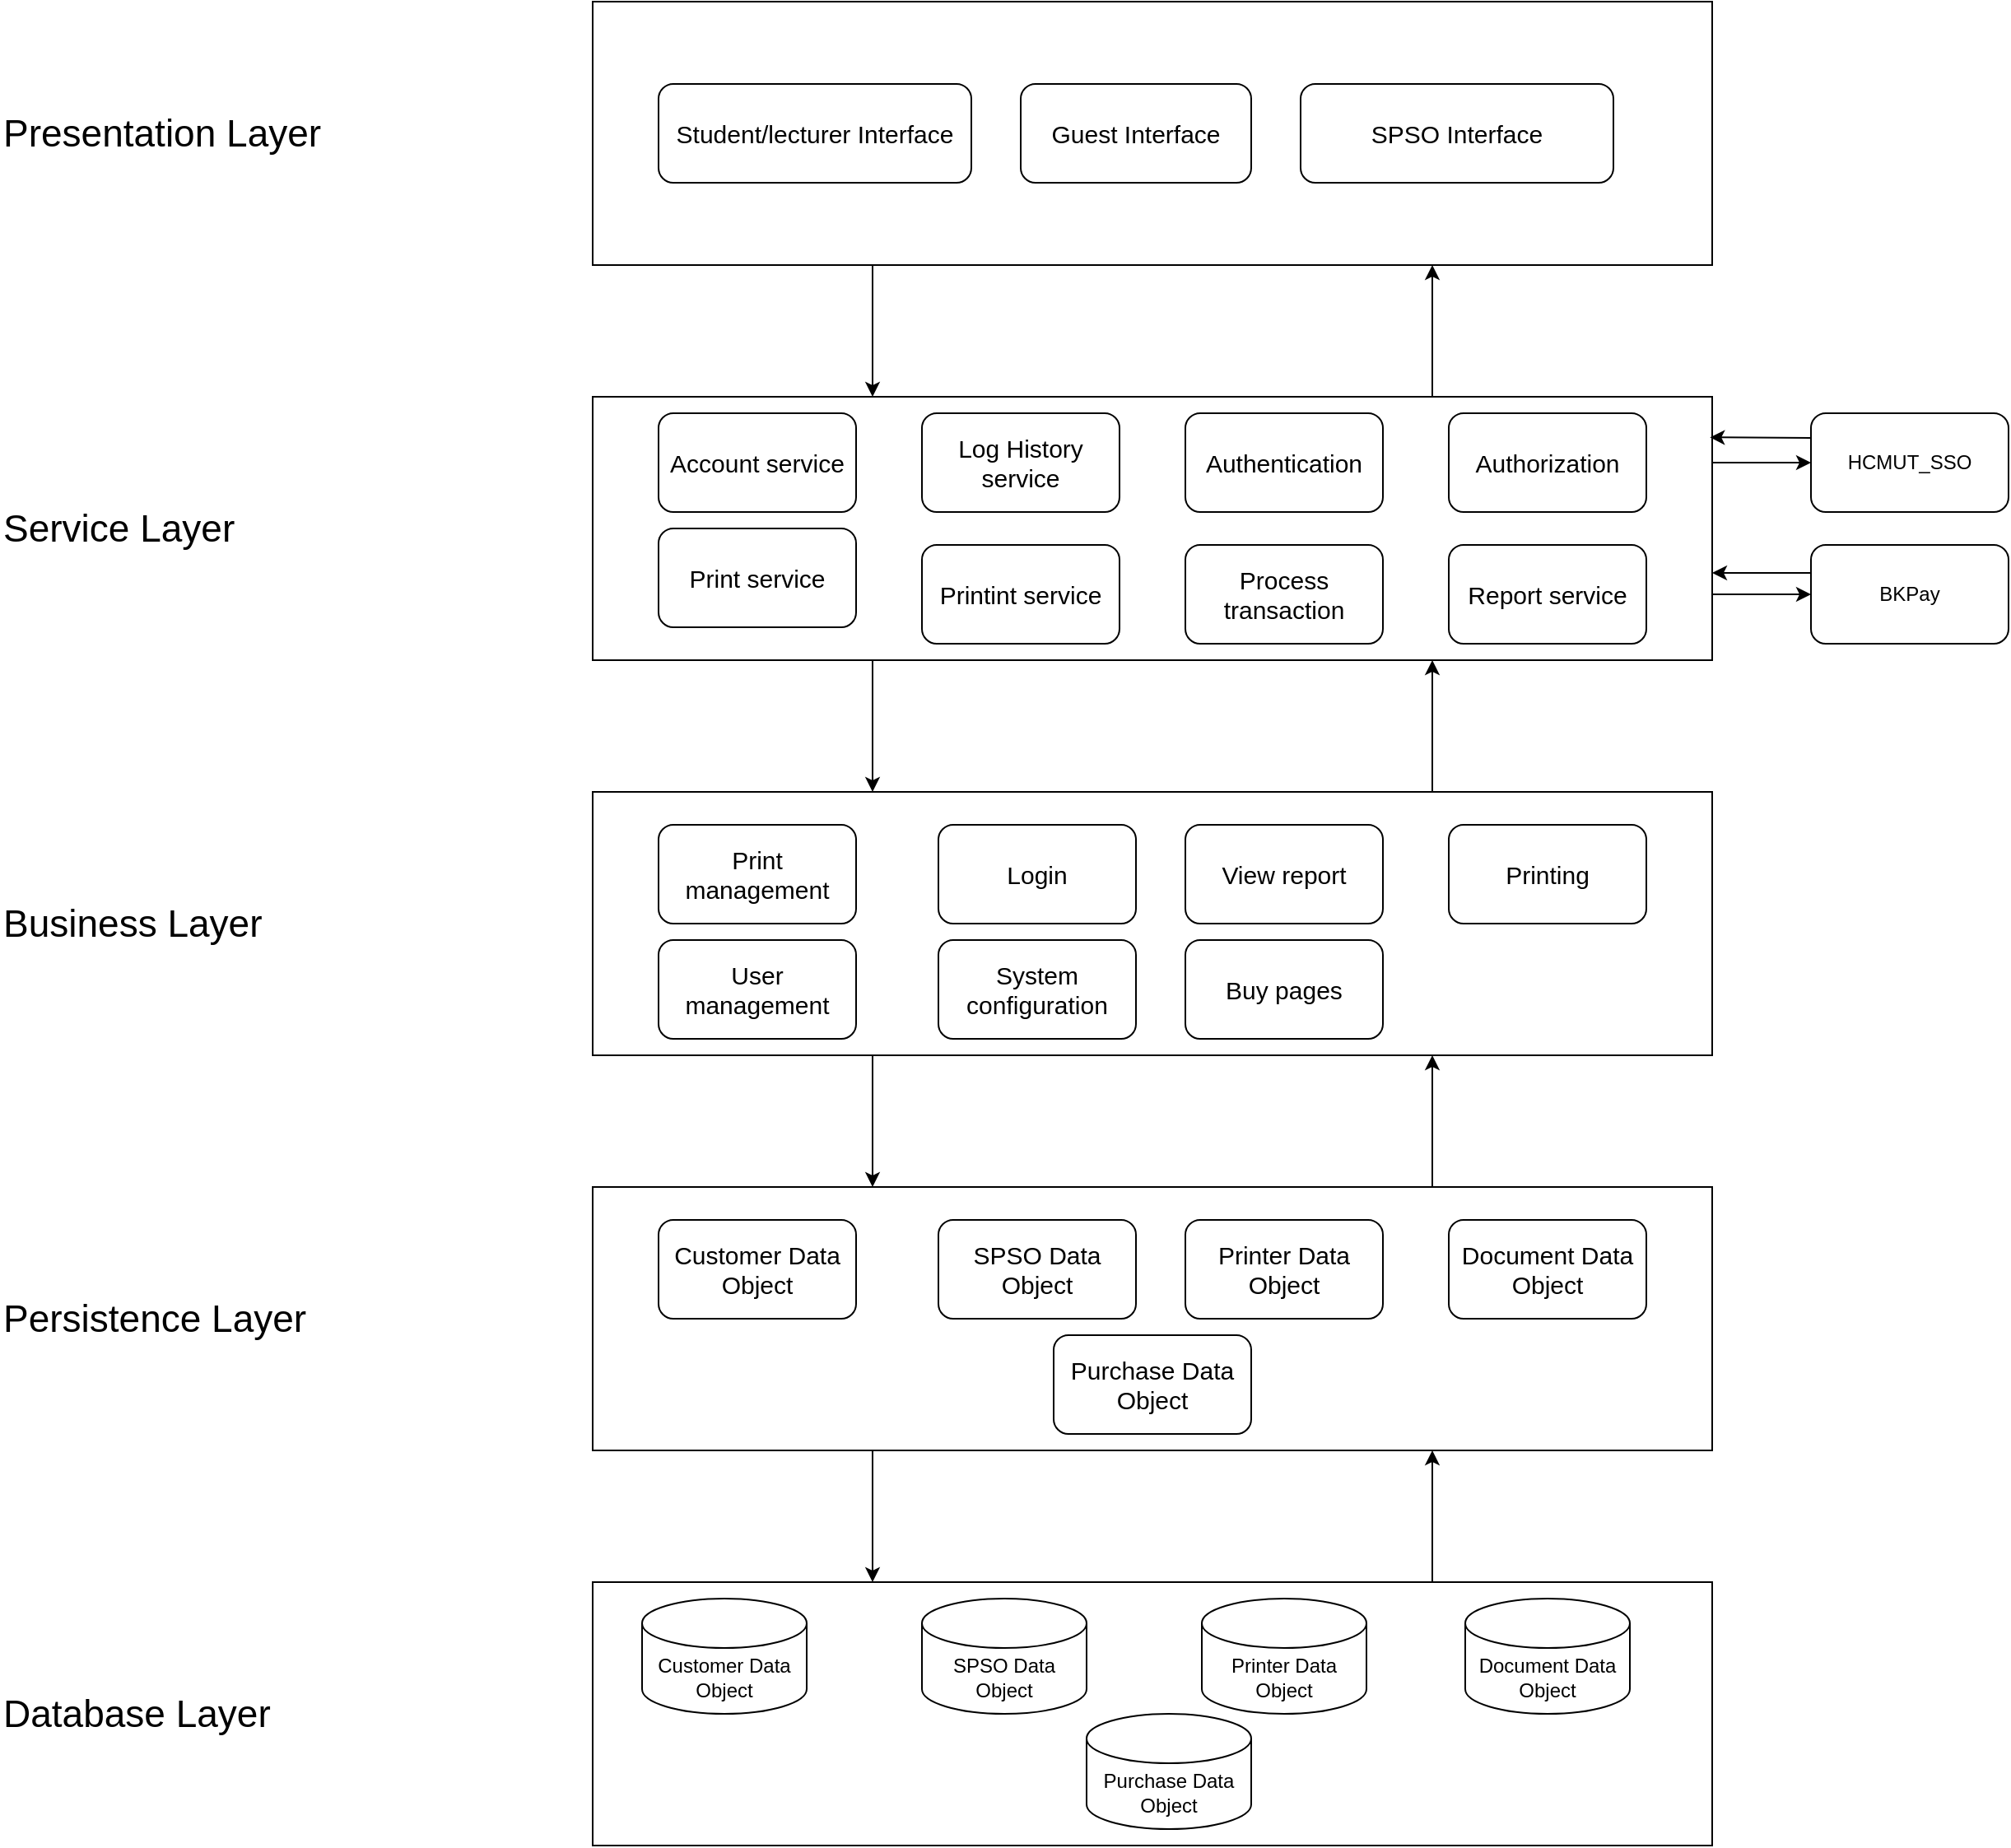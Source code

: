 <mxfile version="24.8.3">
  <diagram name="Trang-1" id="vYZXN840mFgNYGT_T0JH">
    <mxGraphModel grid="1" page="1" gridSize="10" guides="1" tooltips="1" connect="1" arrows="1" fold="1" pageScale="1" pageWidth="827" pageHeight="1169" math="0" shadow="0">
      <root>
        <mxCell id="0" />
        <mxCell id="1" parent="0" />
        <mxCell id="NIgbRf4keKX1ICjq97bd-2" value="" style="rounded=0;whiteSpace=wrap;html=1;" vertex="1" parent="1">
          <mxGeometry x="400" y="-1120" width="680" height="160" as="geometry" />
        </mxCell>
        <mxCell id="NIgbRf4keKX1ICjq97bd-3" value="" style="rounded=0;whiteSpace=wrap;html=1;" vertex="1" parent="1">
          <mxGeometry x="400" y="-880" width="680" height="160" as="geometry" />
        </mxCell>
        <mxCell id="NIgbRf4keKX1ICjq97bd-4" value="" style="rounded=0;whiteSpace=wrap;html=1;" vertex="1" parent="1">
          <mxGeometry x="400" y="-640" width="680" height="160" as="geometry" />
        </mxCell>
        <mxCell id="NIgbRf4keKX1ICjq97bd-5" value="" style="rounded=0;whiteSpace=wrap;html=1;" vertex="1" parent="1">
          <mxGeometry x="400" y="-400" width="680" height="160" as="geometry" />
        </mxCell>
        <mxCell id="NIgbRf4keKX1ICjq97bd-7" value="&lt;font style=&quot;font-size: 23px;&quot;&gt;Presentation Layer&lt;/font&gt;" style="text;html=1;align=left;verticalAlign=middle;whiteSpace=wrap;rounded=0;" vertex="1" parent="1">
          <mxGeometry x="40" y="-1085" width="200" height="90" as="geometry" />
        </mxCell>
        <mxCell id="NIgbRf4keKX1ICjq97bd-8" value="&lt;span style=&quot;font-size: 23px;&quot;&gt;Business Layer&lt;/span&gt;" style="text;html=1;align=left;verticalAlign=middle;whiteSpace=wrap;rounded=0;" vertex="1" parent="1">
          <mxGeometry x="40" y="-605" width="190" height="90" as="geometry" />
        </mxCell>
        <mxCell id="NIgbRf4keKX1ICjq97bd-9" value="&lt;span style=&quot;font-size: 23px;&quot;&gt;Persistence Layer&lt;/span&gt;" style="text;html=1;align=left;verticalAlign=middle;whiteSpace=wrap;rounded=0;" vertex="1" parent="1">
          <mxGeometry x="40" y="-365" width="190" height="90" as="geometry" />
        </mxCell>
        <mxCell id="NIgbRf4keKX1ICjq97bd-10" value="&lt;span style=&quot;font-size: 23px;&quot;&gt;Database Layer&lt;/span&gt;" style="text;html=1;align=left;verticalAlign=middle;whiteSpace=wrap;rounded=0;" vertex="1" parent="1">
          <mxGeometry x="40" y="-125" width="190" height="90" as="geometry" />
        </mxCell>
        <mxCell id="NIgbRf4keKX1ICjq97bd-11" value="&lt;font style=&quot;font-size: 15px;&quot;&gt;Student/lecturer Interface&lt;/font&gt;" style="rounded=1;whiteSpace=wrap;html=1;" vertex="1" parent="1">
          <mxGeometry x="440" y="-1070" width="190" height="60" as="geometry" />
        </mxCell>
        <mxCell id="NIgbRf4keKX1ICjq97bd-12" value="&lt;span style=&quot;font-size: 15px;&quot;&gt;SPSO Interface&lt;/span&gt;" style="rounded=1;whiteSpace=wrap;html=1;" vertex="1" parent="1">
          <mxGeometry x="830" y="-1070" width="190" height="60" as="geometry" />
        </mxCell>
        <mxCell id="NIgbRf4keKX1ICjq97bd-14" value="&lt;span style=&quot;font-size: 15px;&quot;&gt;Account service&lt;/span&gt;" style="rounded=1;whiteSpace=wrap;html=1;" vertex="1" parent="1">
          <mxGeometry x="440" y="-870" width="120" height="60" as="geometry" />
        </mxCell>
        <mxCell id="NIgbRf4keKX1ICjq97bd-17" value="&lt;span style=&quot;font-size: 15px;&quot;&gt;Print service&lt;/span&gt;" style="rounded=1;whiteSpace=wrap;html=1;" vertex="1" parent="1">
          <mxGeometry x="440" y="-800" width="120" height="60" as="geometry" />
        </mxCell>
        <mxCell id="NIgbRf4keKX1ICjq97bd-18" value="&lt;span style=&quot;font-size: 15px;&quot;&gt;Log History service&lt;/span&gt;" style="rounded=1;whiteSpace=wrap;html=1;" vertex="1" parent="1">
          <mxGeometry x="600" y="-870" width="120" height="60" as="geometry" />
        </mxCell>
        <mxCell id="NIgbRf4keKX1ICjq97bd-19" value="&lt;span style=&quot;font-size: 15px;&quot;&gt;Authentication&lt;/span&gt;" style="rounded=1;whiteSpace=wrap;html=1;" vertex="1" parent="1">
          <mxGeometry x="760" y="-870" width="120" height="60" as="geometry" />
        </mxCell>
        <mxCell id="NIgbRf4keKX1ICjq97bd-21" value="" style="rounded=0;whiteSpace=wrap;html=1;" vertex="1" parent="1">
          <mxGeometry x="400" y="-160" width="680" height="160" as="geometry" />
        </mxCell>
        <mxCell id="NIgbRf4keKX1ICjq97bd-23" value="&lt;span style=&quot;font-size: 23px;&quot;&gt;Service Layer&lt;/span&gt;" style="text;html=1;align=left;verticalAlign=middle;whiteSpace=wrap;rounded=0;" vertex="1" parent="1">
          <mxGeometry x="40" y="-845" width="190" height="90" as="geometry" />
        </mxCell>
        <mxCell id="NIgbRf4keKX1ICjq97bd-24" value="&lt;span style=&quot;font-size: 15px;&quot;&gt;Authorization&lt;/span&gt;" style="rounded=1;whiteSpace=wrap;html=1;" vertex="1" parent="1">
          <mxGeometry x="920" y="-870" width="120" height="60" as="geometry" />
        </mxCell>
        <mxCell id="NIgbRf4keKX1ICjq97bd-26" value="&lt;span style=&quot;font-size: 15px;&quot;&gt;Printint service&lt;/span&gt;" style="rounded=1;whiteSpace=wrap;html=1;" vertex="1" parent="1">
          <mxGeometry x="600" y="-790" width="120" height="60" as="geometry" />
        </mxCell>
        <mxCell id="NIgbRf4keKX1ICjq97bd-27" value="&lt;span style=&quot;font-size: 15px;&quot;&gt;Process transaction&lt;/span&gt;" style="rounded=1;whiteSpace=wrap;html=1;" vertex="1" parent="1">
          <mxGeometry x="760" y="-790" width="120" height="60" as="geometry" />
        </mxCell>
        <mxCell id="NIgbRf4keKX1ICjq97bd-28" value="&lt;font style=&quot;font-size: 15px; font-weight: normal;&quot;&gt;Print management&lt;/font&gt;" style="rounded=1;whiteSpace=wrap;html=1;fontStyle=1" vertex="1" parent="1">
          <mxGeometry x="440" y="-620" width="120" height="60" as="geometry" />
        </mxCell>
        <mxCell id="NIgbRf4keKX1ICjq97bd-29" value="&lt;font style=&quot;font-size: 15px;&quot;&gt;Report service&lt;/font&gt;" style="rounded=1;whiteSpace=wrap;html=1;" vertex="1" parent="1">
          <mxGeometry x="920" y="-790" width="120" height="60" as="geometry" />
        </mxCell>
        <mxCell id="NIgbRf4keKX1ICjq97bd-30" value="&lt;span style=&quot;font-size: 15px;&quot;&gt;Login&lt;/span&gt;" style="rounded=1;whiteSpace=wrap;html=1;" vertex="1" parent="1">
          <mxGeometry x="610" y="-620" width="120" height="60" as="geometry" />
        </mxCell>
        <mxCell id="NIgbRf4keKX1ICjq97bd-31" value="&lt;font style=&quot;font-size: 15px;&quot;&gt;View report&lt;/font&gt;" style="rounded=1;whiteSpace=wrap;html=1;" vertex="1" parent="1">
          <mxGeometry x="760" y="-620" width="120" height="60" as="geometry" />
        </mxCell>
        <mxCell id="NIgbRf4keKX1ICjq97bd-32" value="&lt;span style=&quot;font-size: 15px;&quot;&gt;Printing&lt;/span&gt;" style="rounded=1;whiteSpace=wrap;html=1;" vertex="1" parent="1">
          <mxGeometry x="920" y="-620" width="120" height="60" as="geometry" />
        </mxCell>
        <mxCell id="NIgbRf4keKX1ICjq97bd-33" value="&lt;font style=&quot;font-size: 15px;&quot;&gt;User management&lt;/font&gt;" style="rounded=1;whiteSpace=wrap;html=1;" vertex="1" parent="1">
          <mxGeometry x="440" y="-550" width="120" height="60" as="geometry" />
        </mxCell>
        <mxCell id="NIgbRf4keKX1ICjq97bd-34" value="&lt;font style=&quot;font-size: 15px;&quot;&gt;System configuration&lt;/font&gt;" style="rounded=1;whiteSpace=wrap;html=1;" vertex="1" parent="1">
          <mxGeometry x="610" y="-550" width="120" height="60" as="geometry" />
        </mxCell>
        <mxCell id="NIgbRf4keKX1ICjq97bd-38" value="&lt;font style=&quot;font-size: 15px;&quot;&gt;Buy pages&lt;/font&gt;" style="rounded=1;whiteSpace=wrap;html=1;" vertex="1" parent="1">
          <mxGeometry x="760" y="-550" width="120" height="60" as="geometry" />
        </mxCell>
        <mxCell id="NIgbRf4keKX1ICjq97bd-40" value="&lt;font style=&quot;font-size: 15px;&quot;&gt;Customer Data Object&lt;/font&gt;" style="rounded=1;whiteSpace=wrap;html=1;" vertex="1" parent="1">
          <mxGeometry x="440" y="-380" width="120" height="60" as="geometry" />
        </mxCell>
        <mxCell id="NIgbRf4keKX1ICjq97bd-41" value="&lt;font style=&quot;font-size: 15px;&quot;&gt;SPSO Data Object&lt;/font&gt;" style="rounded=1;whiteSpace=wrap;html=1;" vertex="1" parent="1">
          <mxGeometry x="610" y="-380" width="120" height="60" as="geometry" />
        </mxCell>
        <mxCell id="NIgbRf4keKX1ICjq97bd-43" value="&lt;font style=&quot;font-size: 15px;&quot;&gt;Printer Data Object&lt;/font&gt;" style="rounded=1;whiteSpace=wrap;html=1;" vertex="1" parent="1">
          <mxGeometry x="760" y="-380" width="120" height="60" as="geometry" />
        </mxCell>
        <mxCell id="NIgbRf4keKX1ICjq97bd-44" value="&lt;font style=&quot;font-size: 15px;&quot;&gt;Purchase Data Object&lt;/font&gt;" style="rounded=1;whiteSpace=wrap;html=1;" vertex="1" parent="1">
          <mxGeometry x="680" y="-310" width="120" height="60" as="geometry" />
        </mxCell>
        <mxCell id="NIgbRf4keKX1ICjq97bd-45" value="&lt;span style=&quot;font-size: 15px;&quot;&gt;Document Data Object&lt;/span&gt;" style="rounded=1;whiteSpace=wrap;html=1;" vertex="1" parent="1">
          <mxGeometry x="920" y="-380" width="120" height="60" as="geometry" />
        </mxCell>
        <mxCell id="NIgbRf4keKX1ICjq97bd-47" value="Customer Data Object" style="shape=cylinder3;whiteSpace=wrap;html=1;boundedLbl=1;backgroundOutline=1;size=15;" vertex="1" parent="1">
          <mxGeometry x="430" y="-150" width="100" height="70" as="geometry" />
        </mxCell>
        <mxCell id="NIgbRf4keKX1ICjq97bd-48" value="SPSO Data Object" style="shape=cylinder3;whiteSpace=wrap;html=1;boundedLbl=1;backgroundOutline=1;size=15;" vertex="1" parent="1">
          <mxGeometry x="600" y="-150" width="100" height="70" as="geometry" />
        </mxCell>
        <mxCell id="NIgbRf4keKX1ICjq97bd-49" value="Printer Data Object" style="shape=cylinder3;whiteSpace=wrap;html=1;boundedLbl=1;backgroundOutline=1;size=15;" vertex="1" parent="1">
          <mxGeometry x="770" y="-150" width="100" height="70" as="geometry" />
        </mxCell>
        <mxCell id="NIgbRf4keKX1ICjq97bd-50" value="Document Data Object" style="shape=cylinder3;whiteSpace=wrap;html=1;boundedLbl=1;backgroundOutline=1;size=15;" vertex="1" parent="1">
          <mxGeometry x="930" y="-150" width="100" height="70" as="geometry" />
        </mxCell>
        <mxCell id="NIgbRf4keKX1ICjq97bd-51" value="Purchase Data Object" style="shape=cylinder3;whiteSpace=wrap;html=1;boundedLbl=1;backgroundOutline=1;size=15;" vertex="1" parent="1">
          <mxGeometry x="700" y="-80" width="100" height="70" as="geometry" />
        </mxCell>
        <mxCell id="NIgbRf4keKX1ICjq97bd-56" value="" style="endArrow=classic;html=1;rounded=0;exitX=0.75;exitY=0;exitDx=0;exitDy=0;entryX=0.75;entryY=1;entryDx=0;entryDy=0;" edge="1" parent="1" source="NIgbRf4keKX1ICjq97bd-3" target="NIgbRf4keKX1ICjq97bd-2">
          <mxGeometry width="50" height="50" relative="1" as="geometry">
            <mxPoint x="390" y="-1010" as="sourcePoint" />
            <mxPoint x="440" y="-1060" as="targetPoint" />
          </mxGeometry>
        </mxCell>
        <mxCell id="NIgbRf4keKX1ICjq97bd-59" value="" style="endArrow=classic;html=1;rounded=0;exitX=0.25;exitY=1;exitDx=0;exitDy=0;entryX=0.25;entryY=0;entryDx=0;entryDy=0;" edge="1" parent="1" source="NIgbRf4keKX1ICjq97bd-2" target="NIgbRf4keKX1ICjq97bd-3">
          <mxGeometry width="50" height="50" relative="1" as="geometry">
            <mxPoint x="390" y="-900" as="sourcePoint" />
            <mxPoint x="440" y="-950" as="targetPoint" />
          </mxGeometry>
        </mxCell>
        <mxCell id="NIgbRf4keKX1ICjq97bd-60" value="" style="endArrow=classic;html=1;rounded=0;exitX=0.25;exitY=1;exitDx=0;exitDy=0;entryX=0.25;entryY=0;entryDx=0;entryDy=0;" edge="1" parent="1" source="NIgbRf4keKX1ICjq97bd-3" target="NIgbRf4keKX1ICjq97bd-4">
          <mxGeometry width="50" height="50" relative="1" as="geometry">
            <mxPoint x="390" y="-670" as="sourcePoint" />
            <mxPoint x="440" y="-720" as="targetPoint" />
          </mxGeometry>
        </mxCell>
        <mxCell id="NIgbRf4keKX1ICjq97bd-61" value="" style="endArrow=classic;html=1;rounded=0;exitX=0.75;exitY=0;exitDx=0;exitDy=0;entryX=0.75;entryY=1;entryDx=0;entryDy=0;" edge="1" parent="1" source="NIgbRf4keKX1ICjq97bd-4" target="NIgbRf4keKX1ICjq97bd-3">
          <mxGeometry width="50" height="50" relative="1" as="geometry">
            <mxPoint x="390" y="-670" as="sourcePoint" />
            <mxPoint x="440" y="-720" as="targetPoint" />
          </mxGeometry>
        </mxCell>
        <mxCell id="NIgbRf4keKX1ICjq97bd-62" value="" style="endArrow=classic;html=1;rounded=0;exitX=0.25;exitY=1;exitDx=0;exitDy=0;entryX=0.25;entryY=0;entryDx=0;entryDy=0;" edge="1" parent="1" source="NIgbRf4keKX1ICjq97bd-4" target="NIgbRf4keKX1ICjq97bd-5">
          <mxGeometry width="50" height="50" relative="1" as="geometry">
            <mxPoint x="390" y="-670" as="sourcePoint" />
            <mxPoint x="440" y="-720" as="targetPoint" />
          </mxGeometry>
        </mxCell>
        <mxCell id="NIgbRf4keKX1ICjq97bd-63" value="" style="endArrow=classic;html=1;rounded=0;exitX=0.75;exitY=0;exitDx=0;exitDy=0;entryX=0.75;entryY=1;entryDx=0;entryDy=0;" edge="1" parent="1" source="NIgbRf4keKX1ICjq97bd-5" target="NIgbRf4keKX1ICjq97bd-4">
          <mxGeometry width="50" height="50" relative="1" as="geometry">
            <mxPoint x="390" y="-670" as="sourcePoint" />
            <mxPoint x="440" y="-720" as="targetPoint" />
          </mxGeometry>
        </mxCell>
        <mxCell id="NIgbRf4keKX1ICjq97bd-64" value="" style="endArrow=classic;html=1;rounded=0;exitX=0.25;exitY=1;exitDx=0;exitDy=0;entryX=0.25;entryY=0;entryDx=0;entryDy=0;" edge="1" parent="1" source="NIgbRf4keKX1ICjq97bd-5" target="NIgbRf4keKX1ICjq97bd-21">
          <mxGeometry width="50" height="50" relative="1" as="geometry">
            <mxPoint x="390" y="-120" as="sourcePoint" />
            <mxPoint x="440" y="-170" as="targetPoint" />
          </mxGeometry>
        </mxCell>
        <mxCell id="NIgbRf4keKX1ICjq97bd-65" value="" style="endArrow=classic;html=1;rounded=0;entryX=0.75;entryY=1;entryDx=0;entryDy=0;exitX=0.75;exitY=0;exitDx=0;exitDy=0;" edge="1" parent="1" source="NIgbRf4keKX1ICjq97bd-21" target="NIgbRf4keKX1ICjq97bd-5">
          <mxGeometry width="50" height="50" relative="1" as="geometry">
            <mxPoint x="390" y="-120" as="sourcePoint" />
            <mxPoint x="440" y="-170" as="targetPoint" />
          </mxGeometry>
        </mxCell>
        <mxCell id="NIgbRf4keKX1ICjq97bd-66" value="&lt;font style=&quot;font-size: 15px;&quot;&gt;Guest Interface&lt;/font&gt;" style="rounded=1;whiteSpace=wrap;html=1;" vertex="1" parent="1">
          <mxGeometry x="660" y="-1070" width="140" height="60" as="geometry" />
        </mxCell>
        <mxCell id="NIgbRf4keKX1ICjq97bd-67" value="HCMUT_SSO" style="rounded=1;whiteSpace=wrap;html=1;" vertex="1" parent="1">
          <mxGeometry x="1140" y="-870" width="120" height="60" as="geometry" />
        </mxCell>
        <mxCell id="NIgbRf4keKX1ICjq97bd-68" value="BKPay" style="rounded=1;whiteSpace=wrap;html=1;" vertex="1" parent="1">
          <mxGeometry x="1140" y="-790" width="120" height="60" as="geometry" />
        </mxCell>
        <mxCell id="NIgbRf4keKX1ICjq97bd-69" value="" style="endArrow=classic;html=1;rounded=0;exitX=0;exitY=0.25;exitDx=0;exitDy=0;entryX=0.998;entryY=0.154;entryDx=0;entryDy=0;entryPerimeter=0;" edge="1" parent="1" source="NIgbRf4keKX1ICjq97bd-67" target="NIgbRf4keKX1ICjq97bd-3">
          <mxGeometry width="50" height="50" relative="1" as="geometry">
            <mxPoint x="680" y="-660" as="sourcePoint" />
            <mxPoint x="730" y="-710" as="targetPoint" />
          </mxGeometry>
        </mxCell>
        <mxCell id="NIgbRf4keKX1ICjq97bd-70" value="" style="endArrow=classic;html=1;rounded=0;exitX=1;exitY=0.25;exitDx=0;exitDy=0;entryX=0;entryY=0.5;entryDx=0;entryDy=0;" edge="1" parent="1" source="NIgbRf4keKX1ICjq97bd-3" target="NIgbRf4keKX1ICjq97bd-67">
          <mxGeometry width="50" height="50" relative="1" as="geometry">
            <mxPoint x="680" y="-660" as="sourcePoint" />
            <mxPoint x="730" y="-710" as="targetPoint" />
          </mxGeometry>
        </mxCell>
        <mxCell id="NIgbRf4keKX1ICjq97bd-71" value="" style="endArrow=classic;html=1;rounded=0;exitX=0;exitY=0.5;exitDx=0;exitDy=0;entryX=1;entryY=0.75;entryDx=0;entryDy=0;" edge="1" parent="1">
          <mxGeometry width="50" height="50" relative="1" as="geometry">
            <mxPoint x="1140" y="-773" as="sourcePoint" />
            <mxPoint x="1080" y="-773" as="targetPoint" />
          </mxGeometry>
        </mxCell>
        <mxCell id="NIgbRf4keKX1ICjq97bd-72" value="" style="endArrow=classic;html=1;rounded=0;exitX=1;exitY=0.75;exitDx=0;exitDy=0;entryX=0;entryY=0.5;entryDx=0;entryDy=0;" edge="1" parent="1" source="NIgbRf4keKX1ICjq97bd-3" target="NIgbRf4keKX1ICjq97bd-68">
          <mxGeometry width="50" height="50" relative="1" as="geometry">
            <mxPoint x="680" y="-660" as="sourcePoint" />
            <mxPoint x="730" y="-710" as="targetPoint" />
          </mxGeometry>
        </mxCell>
      </root>
    </mxGraphModel>
  </diagram>
</mxfile>
